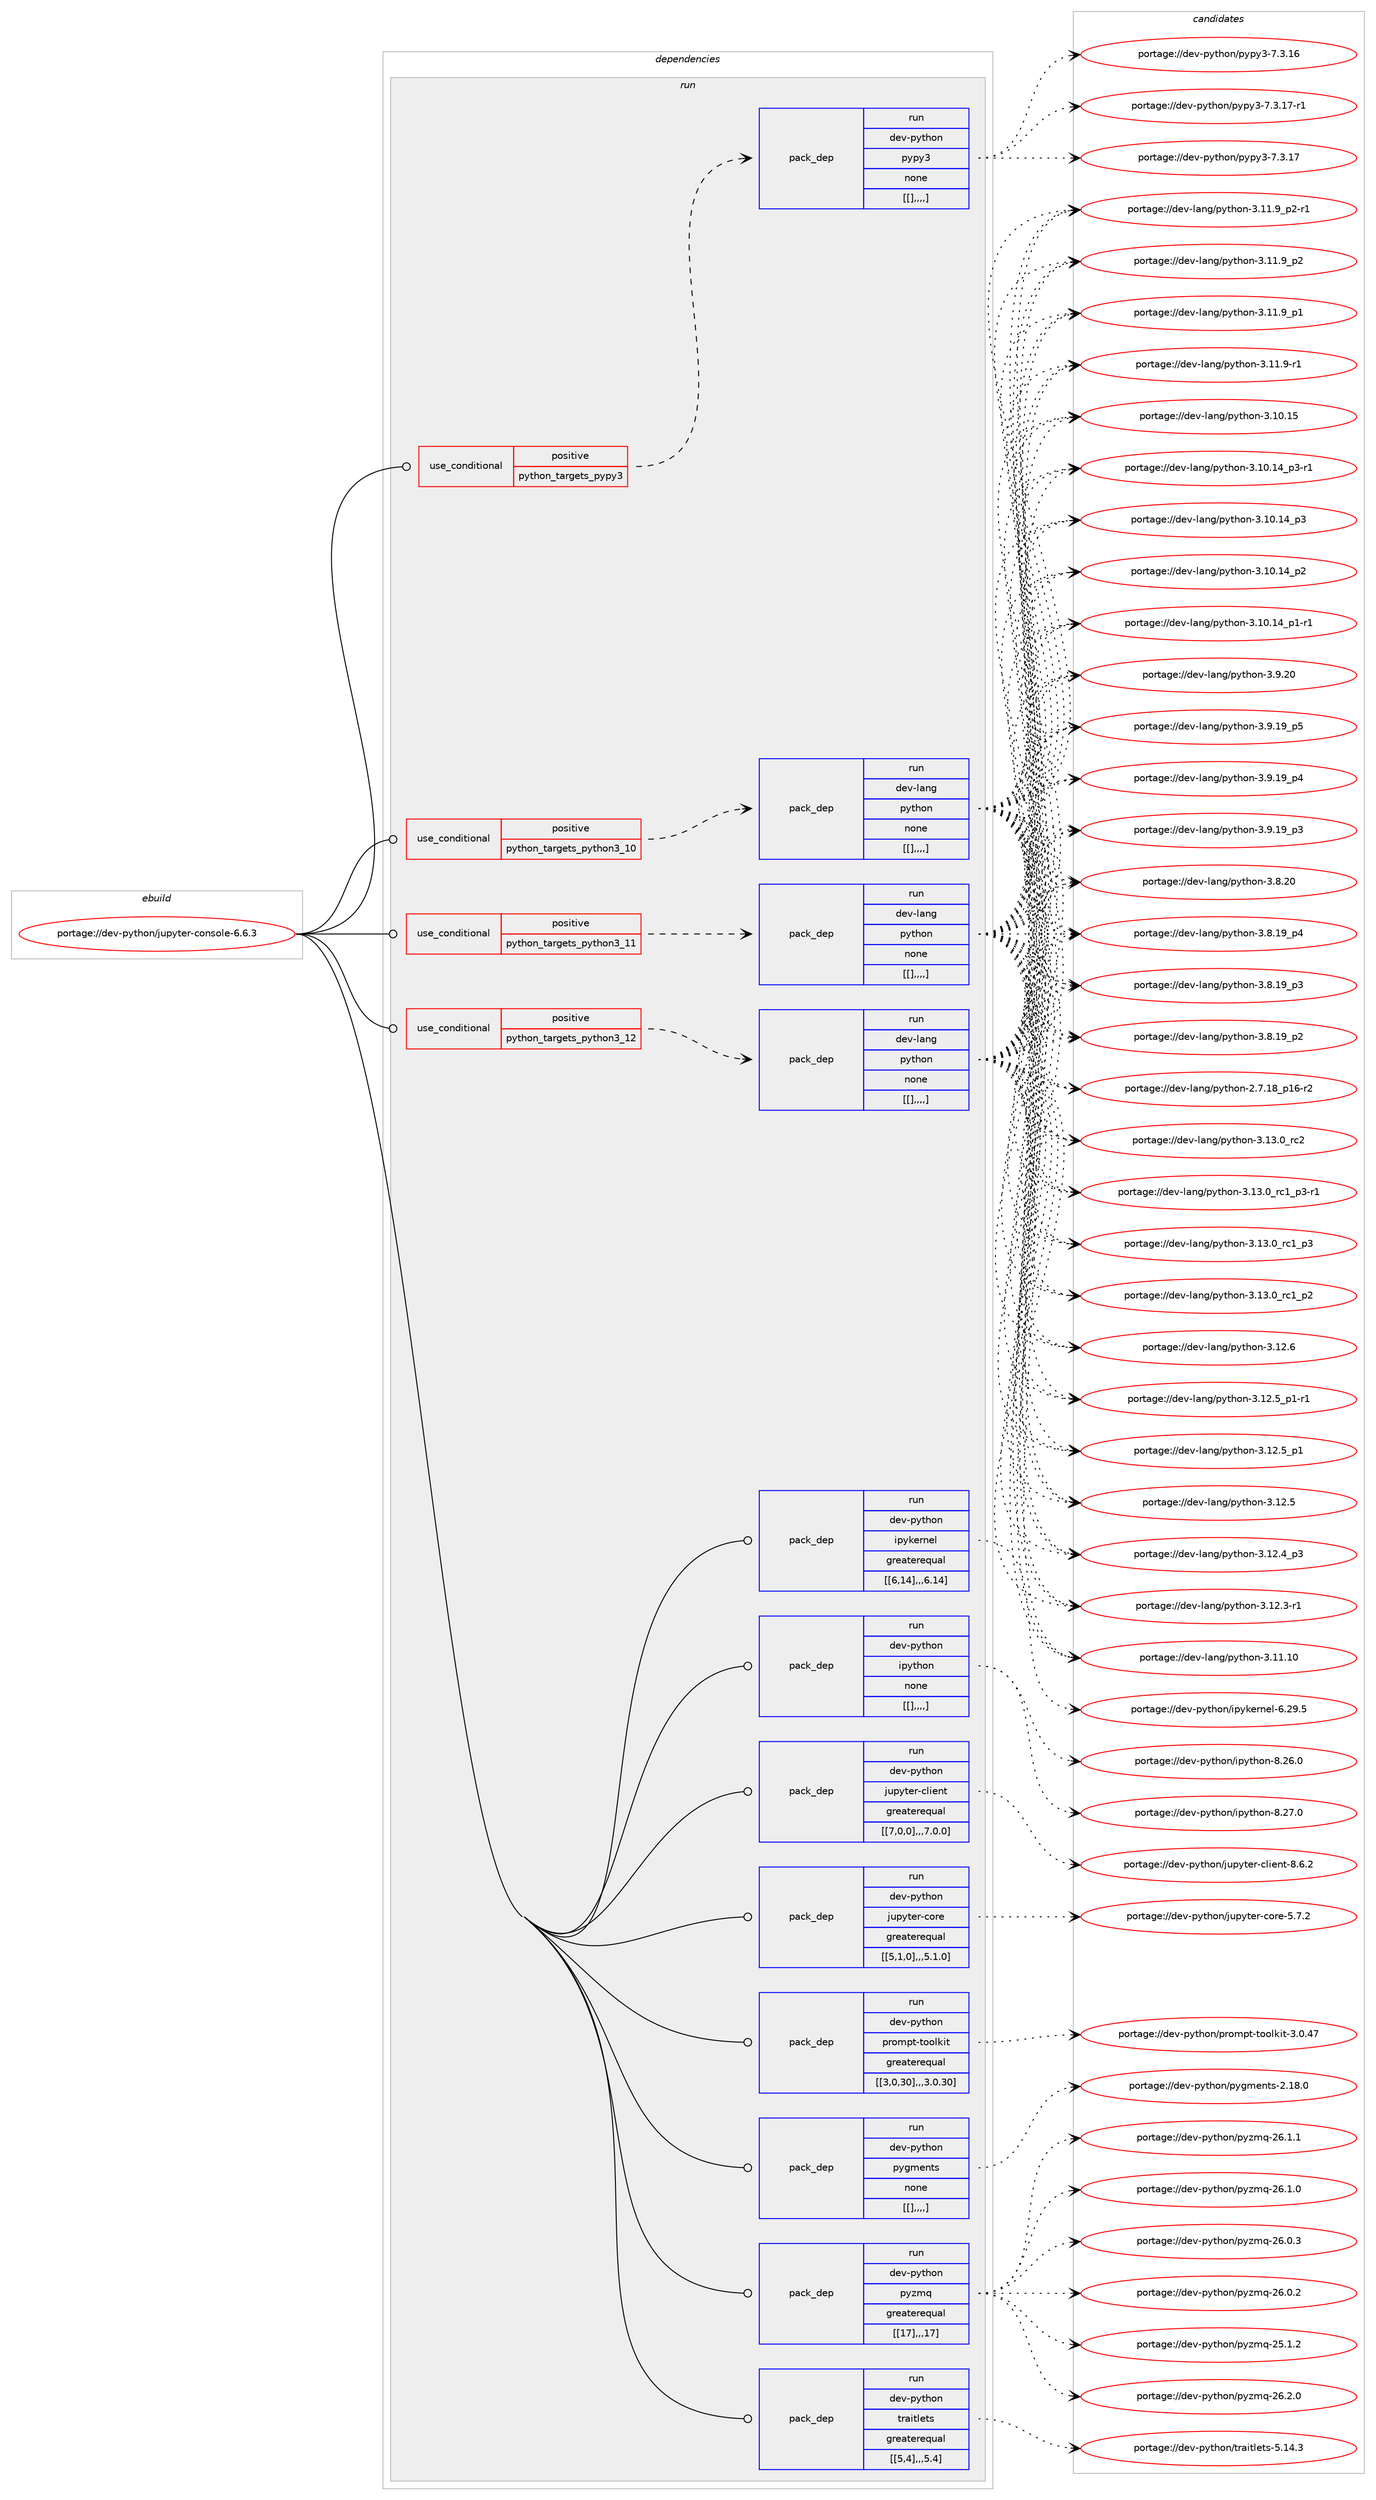 digraph prolog {

# *************
# Graph options
# *************

newrank=true;
concentrate=true;
compound=true;
graph [rankdir=LR,fontname=Helvetica,fontsize=10,ranksep=1.5];#, ranksep=2.5, nodesep=0.2];
edge  [arrowhead=vee];
node  [fontname=Helvetica,fontsize=10];

# **********
# The ebuild
# **********

subgraph cluster_leftcol {
color=gray;
label=<<i>ebuild</i>>;
id [label="portage://dev-python/jupyter-console-6.6.3", color=red, width=4, href="../dev-python/jupyter-console-6.6.3.svg"];
}

# ****************
# The dependencies
# ****************

subgraph cluster_midcol {
color=gray;
label=<<i>dependencies</i>>;
subgraph cluster_compile {
fillcolor="#eeeeee";
style=filled;
label=<<i>compile</i>>;
}
subgraph cluster_compileandrun {
fillcolor="#eeeeee";
style=filled;
label=<<i>compile and run</i>>;
}
subgraph cluster_run {
fillcolor="#eeeeee";
style=filled;
label=<<i>run</i>>;
subgraph cond34593 {
dependency150215 [label=<<TABLE BORDER="0" CELLBORDER="1" CELLSPACING="0" CELLPADDING="4"><TR><TD ROWSPAN="3" CELLPADDING="10">use_conditional</TD></TR><TR><TD>positive</TD></TR><TR><TD>python_targets_pypy3</TD></TR></TABLE>>, shape=none, color=red];
subgraph pack114404 {
dependency150216 [label=<<TABLE BORDER="0" CELLBORDER="1" CELLSPACING="0" CELLPADDING="4" WIDTH="220"><TR><TD ROWSPAN="6" CELLPADDING="30">pack_dep</TD></TR><TR><TD WIDTH="110">run</TD></TR><TR><TD>dev-python</TD></TR><TR><TD>pypy3</TD></TR><TR><TD>none</TD></TR><TR><TD>[[],,,,]</TD></TR></TABLE>>, shape=none, color=blue];
}
dependency150215:e -> dependency150216:w [weight=20,style="dashed",arrowhead="vee"];
}
id:e -> dependency150215:w [weight=20,style="solid",arrowhead="odot"];
subgraph cond34594 {
dependency150217 [label=<<TABLE BORDER="0" CELLBORDER="1" CELLSPACING="0" CELLPADDING="4"><TR><TD ROWSPAN="3" CELLPADDING="10">use_conditional</TD></TR><TR><TD>positive</TD></TR><TR><TD>python_targets_python3_10</TD></TR></TABLE>>, shape=none, color=red];
subgraph pack114405 {
dependency150218 [label=<<TABLE BORDER="0" CELLBORDER="1" CELLSPACING="0" CELLPADDING="4" WIDTH="220"><TR><TD ROWSPAN="6" CELLPADDING="30">pack_dep</TD></TR><TR><TD WIDTH="110">run</TD></TR><TR><TD>dev-lang</TD></TR><TR><TD>python</TD></TR><TR><TD>none</TD></TR><TR><TD>[[],,,,]</TD></TR></TABLE>>, shape=none, color=blue];
}
dependency150217:e -> dependency150218:w [weight=20,style="dashed",arrowhead="vee"];
}
id:e -> dependency150217:w [weight=20,style="solid",arrowhead="odot"];
subgraph cond34595 {
dependency150219 [label=<<TABLE BORDER="0" CELLBORDER="1" CELLSPACING="0" CELLPADDING="4"><TR><TD ROWSPAN="3" CELLPADDING="10">use_conditional</TD></TR><TR><TD>positive</TD></TR><TR><TD>python_targets_python3_11</TD></TR></TABLE>>, shape=none, color=red];
subgraph pack114406 {
dependency150220 [label=<<TABLE BORDER="0" CELLBORDER="1" CELLSPACING="0" CELLPADDING="4" WIDTH="220"><TR><TD ROWSPAN="6" CELLPADDING="30">pack_dep</TD></TR><TR><TD WIDTH="110">run</TD></TR><TR><TD>dev-lang</TD></TR><TR><TD>python</TD></TR><TR><TD>none</TD></TR><TR><TD>[[],,,,]</TD></TR></TABLE>>, shape=none, color=blue];
}
dependency150219:e -> dependency150220:w [weight=20,style="dashed",arrowhead="vee"];
}
id:e -> dependency150219:w [weight=20,style="solid",arrowhead="odot"];
subgraph cond34596 {
dependency150221 [label=<<TABLE BORDER="0" CELLBORDER="1" CELLSPACING="0" CELLPADDING="4"><TR><TD ROWSPAN="3" CELLPADDING="10">use_conditional</TD></TR><TR><TD>positive</TD></TR><TR><TD>python_targets_python3_12</TD></TR></TABLE>>, shape=none, color=red];
subgraph pack114407 {
dependency150222 [label=<<TABLE BORDER="0" CELLBORDER="1" CELLSPACING="0" CELLPADDING="4" WIDTH="220"><TR><TD ROWSPAN="6" CELLPADDING="30">pack_dep</TD></TR><TR><TD WIDTH="110">run</TD></TR><TR><TD>dev-lang</TD></TR><TR><TD>python</TD></TR><TR><TD>none</TD></TR><TR><TD>[[],,,,]</TD></TR></TABLE>>, shape=none, color=blue];
}
dependency150221:e -> dependency150222:w [weight=20,style="dashed",arrowhead="vee"];
}
id:e -> dependency150221:w [weight=20,style="solid",arrowhead="odot"];
subgraph pack114408 {
dependency150223 [label=<<TABLE BORDER="0" CELLBORDER="1" CELLSPACING="0" CELLPADDING="4" WIDTH="220"><TR><TD ROWSPAN="6" CELLPADDING="30">pack_dep</TD></TR><TR><TD WIDTH="110">run</TD></TR><TR><TD>dev-python</TD></TR><TR><TD>ipykernel</TD></TR><TR><TD>greaterequal</TD></TR><TR><TD>[[6,14],,,6.14]</TD></TR></TABLE>>, shape=none, color=blue];
}
id:e -> dependency150223:w [weight=20,style="solid",arrowhead="odot"];
subgraph pack114409 {
dependency150224 [label=<<TABLE BORDER="0" CELLBORDER="1" CELLSPACING="0" CELLPADDING="4" WIDTH="220"><TR><TD ROWSPAN="6" CELLPADDING="30">pack_dep</TD></TR><TR><TD WIDTH="110">run</TD></TR><TR><TD>dev-python</TD></TR><TR><TD>ipython</TD></TR><TR><TD>none</TD></TR><TR><TD>[[],,,,]</TD></TR></TABLE>>, shape=none, color=blue];
}
id:e -> dependency150224:w [weight=20,style="solid",arrowhead="odot"];
subgraph pack114410 {
dependency150225 [label=<<TABLE BORDER="0" CELLBORDER="1" CELLSPACING="0" CELLPADDING="4" WIDTH="220"><TR><TD ROWSPAN="6" CELLPADDING="30">pack_dep</TD></TR><TR><TD WIDTH="110">run</TD></TR><TR><TD>dev-python</TD></TR><TR><TD>jupyter-client</TD></TR><TR><TD>greaterequal</TD></TR><TR><TD>[[7,0,0],,,7.0.0]</TD></TR></TABLE>>, shape=none, color=blue];
}
id:e -> dependency150225:w [weight=20,style="solid",arrowhead="odot"];
subgraph pack114411 {
dependency150226 [label=<<TABLE BORDER="0" CELLBORDER="1" CELLSPACING="0" CELLPADDING="4" WIDTH="220"><TR><TD ROWSPAN="6" CELLPADDING="30">pack_dep</TD></TR><TR><TD WIDTH="110">run</TD></TR><TR><TD>dev-python</TD></TR><TR><TD>jupyter-core</TD></TR><TR><TD>greaterequal</TD></TR><TR><TD>[[5,1,0],,,5.1.0]</TD></TR></TABLE>>, shape=none, color=blue];
}
id:e -> dependency150226:w [weight=20,style="solid",arrowhead="odot"];
subgraph pack114412 {
dependency150227 [label=<<TABLE BORDER="0" CELLBORDER="1" CELLSPACING="0" CELLPADDING="4" WIDTH="220"><TR><TD ROWSPAN="6" CELLPADDING="30">pack_dep</TD></TR><TR><TD WIDTH="110">run</TD></TR><TR><TD>dev-python</TD></TR><TR><TD>prompt-toolkit</TD></TR><TR><TD>greaterequal</TD></TR><TR><TD>[[3,0,30],,,3.0.30]</TD></TR></TABLE>>, shape=none, color=blue];
}
id:e -> dependency150227:w [weight=20,style="solid",arrowhead="odot"];
subgraph pack114413 {
dependency150228 [label=<<TABLE BORDER="0" CELLBORDER="1" CELLSPACING="0" CELLPADDING="4" WIDTH="220"><TR><TD ROWSPAN="6" CELLPADDING="30">pack_dep</TD></TR><TR><TD WIDTH="110">run</TD></TR><TR><TD>dev-python</TD></TR><TR><TD>pygments</TD></TR><TR><TD>none</TD></TR><TR><TD>[[],,,,]</TD></TR></TABLE>>, shape=none, color=blue];
}
id:e -> dependency150228:w [weight=20,style="solid",arrowhead="odot"];
subgraph pack114414 {
dependency150229 [label=<<TABLE BORDER="0" CELLBORDER="1" CELLSPACING="0" CELLPADDING="4" WIDTH="220"><TR><TD ROWSPAN="6" CELLPADDING="30">pack_dep</TD></TR><TR><TD WIDTH="110">run</TD></TR><TR><TD>dev-python</TD></TR><TR><TD>pyzmq</TD></TR><TR><TD>greaterequal</TD></TR><TR><TD>[[17],,,17]</TD></TR></TABLE>>, shape=none, color=blue];
}
id:e -> dependency150229:w [weight=20,style="solid",arrowhead="odot"];
subgraph pack114415 {
dependency150230 [label=<<TABLE BORDER="0" CELLBORDER="1" CELLSPACING="0" CELLPADDING="4" WIDTH="220"><TR><TD ROWSPAN="6" CELLPADDING="30">pack_dep</TD></TR><TR><TD WIDTH="110">run</TD></TR><TR><TD>dev-python</TD></TR><TR><TD>traitlets</TD></TR><TR><TD>greaterequal</TD></TR><TR><TD>[[5,4],,,5.4]</TD></TR></TABLE>>, shape=none, color=blue];
}
id:e -> dependency150230:w [weight=20,style="solid",arrowhead="odot"];
}
}

# **************
# The candidates
# **************

subgraph cluster_choices {
rank=same;
color=gray;
label=<<i>candidates</i>>;

subgraph choice114404 {
color=black;
nodesep=1;
choice100101118451121211161041111104711212111212151455546514649554511449 [label="portage://dev-python/pypy3-7.3.17-r1", color=red, width=4,href="../dev-python/pypy3-7.3.17-r1.svg"];
choice10010111845112121116104111110471121211121215145554651464955 [label="portage://dev-python/pypy3-7.3.17", color=red, width=4,href="../dev-python/pypy3-7.3.17.svg"];
choice10010111845112121116104111110471121211121215145554651464954 [label="portage://dev-python/pypy3-7.3.16", color=red, width=4,href="../dev-python/pypy3-7.3.16.svg"];
dependency150216:e -> choice100101118451121211161041111104711212111212151455546514649554511449:w [style=dotted,weight="100"];
dependency150216:e -> choice10010111845112121116104111110471121211121215145554651464955:w [style=dotted,weight="100"];
dependency150216:e -> choice10010111845112121116104111110471121211121215145554651464954:w [style=dotted,weight="100"];
}
subgraph choice114405 {
color=black;
nodesep=1;
choice10010111845108971101034711212111610411111045514649514648951149950 [label="portage://dev-lang/python-3.13.0_rc2", color=red, width=4,href="../dev-lang/python-3.13.0_rc2.svg"];
choice1001011184510897110103471121211161041111104551464951464895114994995112514511449 [label="portage://dev-lang/python-3.13.0_rc1_p3-r1", color=red, width=4,href="../dev-lang/python-3.13.0_rc1_p3-r1.svg"];
choice100101118451089711010347112121116104111110455146495146489511499499511251 [label="portage://dev-lang/python-3.13.0_rc1_p3", color=red, width=4,href="../dev-lang/python-3.13.0_rc1_p3.svg"];
choice100101118451089711010347112121116104111110455146495146489511499499511250 [label="portage://dev-lang/python-3.13.0_rc1_p2", color=red, width=4,href="../dev-lang/python-3.13.0_rc1_p2.svg"];
choice10010111845108971101034711212111610411111045514649504654 [label="portage://dev-lang/python-3.12.6", color=red, width=4,href="../dev-lang/python-3.12.6.svg"];
choice1001011184510897110103471121211161041111104551464950465395112494511449 [label="portage://dev-lang/python-3.12.5_p1-r1", color=red, width=4,href="../dev-lang/python-3.12.5_p1-r1.svg"];
choice100101118451089711010347112121116104111110455146495046539511249 [label="portage://dev-lang/python-3.12.5_p1", color=red, width=4,href="../dev-lang/python-3.12.5_p1.svg"];
choice10010111845108971101034711212111610411111045514649504653 [label="portage://dev-lang/python-3.12.5", color=red, width=4,href="../dev-lang/python-3.12.5.svg"];
choice100101118451089711010347112121116104111110455146495046529511251 [label="portage://dev-lang/python-3.12.4_p3", color=red, width=4,href="../dev-lang/python-3.12.4_p3.svg"];
choice100101118451089711010347112121116104111110455146495046514511449 [label="portage://dev-lang/python-3.12.3-r1", color=red, width=4,href="../dev-lang/python-3.12.3-r1.svg"];
choice1001011184510897110103471121211161041111104551464949464948 [label="portage://dev-lang/python-3.11.10", color=red, width=4,href="../dev-lang/python-3.11.10.svg"];
choice1001011184510897110103471121211161041111104551464949465795112504511449 [label="portage://dev-lang/python-3.11.9_p2-r1", color=red, width=4,href="../dev-lang/python-3.11.9_p2-r1.svg"];
choice100101118451089711010347112121116104111110455146494946579511250 [label="portage://dev-lang/python-3.11.9_p2", color=red, width=4,href="../dev-lang/python-3.11.9_p2.svg"];
choice100101118451089711010347112121116104111110455146494946579511249 [label="portage://dev-lang/python-3.11.9_p1", color=red, width=4,href="../dev-lang/python-3.11.9_p1.svg"];
choice100101118451089711010347112121116104111110455146494946574511449 [label="portage://dev-lang/python-3.11.9-r1", color=red, width=4,href="../dev-lang/python-3.11.9-r1.svg"];
choice1001011184510897110103471121211161041111104551464948464953 [label="portage://dev-lang/python-3.10.15", color=red, width=4,href="../dev-lang/python-3.10.15.svg"];
choice100101118451089711010347112121116104111110455146494846495295112514511449 [label="portage://dev-lang/python-3.10.14_p3-r1", color=red, width=4,href="../dev-lang/python-3.10.14_p3-r1.svg"];
choice10010111845108971101034711212111610411111045514649484649529511251 [label="portage://dev-lang/python-3.10.14_p3", color=red, width=4,href="../dev-lang/python-3.10.14_p3.svg"];
choice10010111845108971101034711212111610411111045514649484649529511250 [label="portage://dev-lang/python-3.10.14_p2", color=red, width=4,href="../dev-lang/python-3.10.14_p2.svg"];
choice100101118451089711010347112121116104111110455146494846495295112494511449 [label="portage://dev-lang/python-3.10.14_p1-r1", color=red, width=4,href="../dev-lang/python-3.10.14_p1-r1.svg"];
choice10010111845108971101034711212111610411111045514657465048 [label="portage://dev-lang/python-3.9.20", color=red, width=4,href="../dev-lang/python-3.9.20.svg"];
choice100101118451089711010347112121116104111110455146574649579511253 [label="portage://dev-lang/python-3.9.19_p5", color=red, width=4,href="../dev-lang/python-3.9.19_p5.svg"];
choice100101118451089711010347112121116104111110455146574649579511252 [label="portage://dev-lang/python-3.9.19_p4", color=red, width=4,href="../dev-lang/python-3.9.19_p4.svg"];
choice100101118451089711010347112121116104111110455146574649579511251 [label="portage://dev-lang/python-3.9.19_p3", color=red, width=4,href="../dev-lang/python-3.9.19_p3.svg"];
choice10010111845108971101034711212111610411111045514656465048 [label="portage://dev-lang/python-3.8.20", color=red, width=4,href="../dev-lang/python-3.8.20.svg"];
choice100101118451089711010347112121116104111110455146564649579511252 [label="portage://dev-lang/python-3.8.19_p4", color=red, width=4,href="../dev-lang/python-3.8.19_p4.svg"];
choice100101118451089711010347112121116104111110455146564649579511251 [label="portage://dev-lang/python-3.8.19_p3", color=red, width=4,href="../dev-lang/python-3.8.19_p3.svg"];
choice100101118451089711010347112121116104111110455146564649579511250 [label="portage://dev-lang/python-3.8.19_p2", color=red, width=4,href="../dev-lang/python-3.8.19_p2.svg"];
choice100101118451089711010347112121116104111110455046554649569511249544511450 [label="portage://dev-lang/python-2.7.18_p16-r2", color=red, width=4,href="../dev-lang/python-2.7.18_p16-r2.svg"];
dependency150218:e -> choice10010111845108971101034711212111610411111045514649514648951149950:w [style=dotted,weight="100"];
dependency150218:e -> choice1001011184510897110103471121211161041111104551464951464895114994995112514511449:w [style=dotted,weight="100"];
dependency150218:e -> choice100101118451089711010347112121116104111110455146495146489511499499511251:w [style=dotted,weight="100"];
dependency150218:e -> choice100101118451089711010347112121116104111110455146495146489511499499511250:w [style=dotted,weight="100"];
dependency150218:e -> choice10010111845108971101034711212111610411111045514649504654:w [style=dotted,weight="100"];
dependency150218:e -> choice1001011184510897110103471121211161041111104551464950465395112494511449:w [style=dotted,weight="100"];
dependency150218:e -> choice100101118451089711010347112121116104111110455146495046539511249:w [style=dotted,weight="100"];
dependency150218:e -> choice10010111845108971101034711212111610411111045514649504653:w [style=dotted,weight="100"];
dependency150218:e -> choice100101118451089711010347112121116104111110455146495046529511251:w [style=dotted,weight="100"];
dependency150218:e -> choice100101118451089711010347112121116104111110455146495046514511449:w [style=dotted,weight="100"];
dependency150218:e -> choice1001011184510897110103471121211161041111104551464949464948:w [style=dotted,weight="100"];
dependency150218:e -> choice1001011184510897110103471121211161041111104551464949465795112504511449:w [style=dotted,weight="100"];
dependency150218:e -> choice100101118451089711010347112121116104111110455146494946579511250:w [style=dotted,weight="100"];
dependency150218:e -> choice100101118451089711010347112121116104111110455146494946579511249:w [style=dotted,weight="100"];
dependency150218:e -> choice100101118451089711010347112121116104111110455146494946574511449:w [style=dotted,weight="100"];
dependency150218:e -> choice1001011184510897110103471121211161041111104551464948464953:w [style=dotted,weight="100"];
dependency150218:e -> choice100101118451089711010347112121116104111110455146494846495295112514511449:w [style=dotted,weight="100"];
dependency150218:e -> choice10010111845108971101034711212111610411111045514649484649529511251:w [style=dotted,weight="100"];
dependency150218:e -> choice10010111845108971101034711212111610411111045514649484649529511250:w [style=dotted,weight="100"];
dependency150218:e -> choice100101118451089711010347112121116104111110455146494846495295112494511449:w [style=dotted,weight="100"];
dependency150218:e -> choice10010111845108971101034711212111610411111045514657465048:w [style=dotted,weight="100"];
dependency150218:e -> choice100101118451089711010347112121116104111110455146574649579511253:w [style=dotted,weight="100"];
dependency150218:e -> choice100101118451089711010347112121116104111110455146574649579511252:w [style=dotted,weight="100"];
dependency150218:e -> choice100101118451089711010347112121116104111110455146574649579511251:w [style=dotted,weight="100"];
dependency150218:e -> choice10010111845108971101034711212111610411111045514656465048:w [style=dotted,weight="100"];
dependency150218:e -> choice100101118451089711010347112121116104111110455146564649579511252:w [style=dotted,weight="100"];
dependency150218:e -> choice100101118451089711010347112121116104111110455146564649579511251:w [style=dotted,weight="100"];
dependency150218:e -> choice100101118451089711010347112121116104111110455146564649579511250:w [style=dotted,weight="100"];
dependency150218:e -> choice100101118451089711010347112121116104111110455046554649569511249544511450:w [style=dotted,weight="100"];
}
subgraph choice114406 {
color=black;
nodesep=1;
choice10010111845108971101034711212111610411111045514649514648951149950 [label="portage://dev-lang/python-3.13.0_rc2", color=red, width=4,href="../dev-lang/python-3.13.0_rc2.svg"];
choice1001011184510897110103471121211161041111104551464951464895114994995112514511449 [label="portage://dev-lang/python-3.13.0_rc1_p3-r1", color=red, width=4,href="../dev-lang/python-3.13.0_rc1_p3-r1.svg"];
choice100101118451089711010347112121116104111110455146495146489511499499511251 [label="portage://dev-lang/python-3.13.0_rc1_p3", color=red, width=4,href="../dev-lang/python-3.13.0_rc1_p3.svg"];
choice100101118451089711010347112121116104111110455146495146489511499499511250 [label="portage://dev-lang/python-3.13.0_rc1_p2", color=red, width=4,href="../dev-lang/python-3.13.0_rc1_p2.svg"];
choice10010111845108971101034711212111610411111045514649504654 [label="portage://dev-lang/python-3.12.6", color=red, width=4,href="../dev-lang/python-3.12.6.svg"];
choice1001011184510897110103471121211161041111104551464950465395112494511449 [label="portage://dev-lang/python-3.12.5_p1-r1", color=red, width=4,href="../dev-lang/python-3.12.5_p1-r1.svg"];
choice100101118451089711010347112121116104111110455146495046539511249 [label="portage://dev-lang/python-3.12.5_p1", color=red, width=4,href="../dev-lang/python-3.12.5_p1.svg"];
choice10010111845108971101034711212111610411111045514649504653 [label="portage://dev-lang/python-3.12.5", color=red, width=4,href="../dev-lang/python-3.12.5.svg"];
choice100101118451089711010347112121116104111110455146495046529511251 [label="portage://dev-lang/python-3.12.4_p3", color=red, width=4,href="../dev-lang/python-3.12.4_p3.svg"];
choice100101118451089711010347112121116104111110455146495046514511449 [label="portage://dev-lang/python-3.12.3-r1", color=red, width=4,href="../dev-lang/python-3.12.3-r1.svg"];
choice1001011184510897110103471121211161041111104551464949464948 [label="portage://dev-lang/python-3.11.10", color=red, width=4,href="../dev-lang/python-3.11.10.svg"];
choice1001011184510897110103471121211161041111104551464949465795112504511449 [label="portage://dev-lang/python-3.11.9_p2-r1", color=red, width=4,href="../dev-lang/python-3.11.9_p2-r1.svg"];
choice100101118451089711010347112121116104111110455146494946579511250 [label="portage://dev-lang/python-3.11.9_p2", color=red, width=4,href="../dev-lang/python-3.11.9_p2.svg"];
choice100101118451089711010347112121116104111110455146494946579511249 [label="portage://dev-lang/python-3.11.9_p1", color=red, width=4,href="../dev-lang/python-3.11.9_p1.svg"];
choice100101118451089711010347112121116104111110455146494946574511449 [label="portage://dev-lang/python-3.11.9-r1", color=red, width=4,href="../dev-lang/python-3.11.9-r1.svg"];
choice1001011184510897110103471121211161041111104551464948464953 [label="portage://dev-lang/python-3.10.15", color=red, width=4,href="../dev-lang/python-3.10.15.svg"];
choice100101118451089711010347112121116104111110455146494846495295112514511449 [label="portage://dev-lang/python-3.10.14_p3-r1", color=red, width=4,href="../dev-lang/python-3.10.14_p3-r1.svg"];
choice10010111845108971101034711212111610411111045514649484649529511251 [label="portage://dev-lang/python-3.10.14_p3", color=red, width=4,href="../dev-lang/python-3.10.14_p3.svg"];
choice10010111845108971101034711212111610411111045514649484649529511250 [label="portage://dev-lang/python-3.10.14_p2", color=red, width=4,href="../dev-lang/python-3.10.14_p2.svg"];
choice100101118451089711010347112121116104111110455146494846495295112494511449 [label="portage://dev-lang/python-3.10.14_p1-r1", color=red, width=4,href="../dev-lang/python-3.10.14_p1-r1.svg"];
choice10010111845108971101034711212111610411111045514657465048 [label="portage://dev-lang/python-3.9.20", color=red, width=4,href="../dev-lang/python-3.9.20.svg"];
choice100101118451089711010347112121116104111110455146574649579511253 [label="portage://dev-lang/python-3.9.19_p5", color=red, width=4,href="../dev-lang/python-3.9.19_p5.svg"];
choice100101118451089711010347112121116104111110455146574649579511252 [label="portage://dev-lang/python-3.9.19_p4", color=red, width=4,href="../dev-lang/python-3.9.19_p4.svg"];
choice100101118451089711010347112121116104111110455146574649579511251 [label="portage://dev-lang/python-3.9.19_p3", color=red, width=4,href="../dev-lang/python-3.9.19_p3.svg"];
choice10010111845108971101034711212111610411111045514656465048 [label="portage://dev-lang/python-3.8.20", color=red, width=4,href="../dev-lang/python-3.8.20.svg"];
choice100101118451089711010347112121116104111110455146564649579511252 [label="portage://dev-lang/python-3.8.19_p4", color=red, width=4,href="../dev-lang/python-3.8.19_p4.svg"];
choice100101118451089711010347112121116104111110455146564649579511251 [label="portage://dev-lang/python-3.8.19_p3", color=red, width=4,href="../dev-lang/python-3.8.19_p3.svg"];
choice100101118451089711010347112121116104111110455146564649579511250 [label="portage://dev-lang/python-3.8.19_p2", color=red, width=4,href="../dev-lang/python-3.8.19_p2.svg"];
choice100101118451089711010347112121116104111110455046554649569511249544511450 [label="portage://dev-lang/python-2.7.18_p16-r2", color=red, width=4,href="../dev-lang/python-2.7.18_p16-r2.svg"];
dependency150220:e -> choice10010111845108971101034711212111610411111045514649514648951149950:w [style=dotted,weight="100"];
dependency150220:e -> choice1001011184510897110103471121211161041111104551464951464895114994995112514511449:w [style=dotted,weight="100"];
dependency150220:e -> choice100101118451089711010347112121116104111110455146495146489511499499511251:w [style=dotted,weight="100"];
dependency150220:e -> choice100101118451089711010347112121116104111110455146495146489511499499511250:w [style=dotted,weight="100"];
dependency150220:e -> choice10010111845108971101034711212111610411111045514649504654:w [style=dotted,weight="100"];
dependency150220:e -> choice1001011184510897110103471121211161041111104551464950465395112494511449:w [style=dotted,weight="100"];
dependency150220:e -> choice100101118451089711010347112121116104111110455146495046539511249:w [style=dotted,weight="100"];
dependency150220:e -> choice10010111845108971101034711212111610411111045514649504653:w [style=dotted,weight="100"];
dependency150220:e -> choice100101118451089711010347112121116104111110455146495046529511251:w [style=dotted,weight="100"];
dependency150220:e -> choice100101118451089711010347112121116104111110455146495046514511449:w [style=dotted,weight="100"];
dependency150220:e -> choice1001011184510897110103471121211161041111104551464949464948:w [style=dotted,weight="100"];
dependency150220:e -> choice1001011184510897110103471121211161041111104551464949465795112504511449:w [style=dotted,weight="100"];
dependency150220:e -> choice100101118451089711010347112121116104111110455146494946579511250:w [style=dotted,weight="100"];
dependency150220:e -> choice100101118451089711010347112121116104111110455146494946579511249:w [style=dotted,weight="100"];
dependency150220:e -> choice100101118451089711010347112121116104111110455146494946574511449:w [style=dotted,weight="100"];
dependency150220:e -> choice1001011184510897110103471121211161041111104551464948464953:w [style=dotted,weight="100"];
dependency150220:e -> choice100101118451089711010347112121116104111110455146494846495295112514511449:w [style=dotted,weight="100"];
dependency150220:e -> choice10010111845108971101034711212111610411111045514649484649529511251:w [style=dotted,weight="100"];
dependency150220:e -> choice10010111845108971101034711212111610411111045514649484649529511250:w [style=dotted,weight="100"];
dependency150220:e -> choice100101118451089711010347112121116104111110455146494846495295112494511449:w [style=dotted,weight="100"];
dependency150220:e -> choice10010111845108971101034711212111610411111045514657465048:w [style=dotted,weight="100"];
dependency150220:e -> choice100101118451089711010347112121116104111110455146574649579511253:w [style=dotted,weight="100"];
dependency150220:e -> choice100101118451089711010347112121116104111110455146574649579511252:w [style=dotted,weight="100"];
dependency150220:e -> choice100101118451089711010347112121116104111110455146574649579511251:w [style=dotted,weight="100"];
dependency150220:e -> choice10010111845108971101034711212111610411111045514656465048:w [style=dotted,weight="100"];
dependency150220:e -> choice100101118451089711010347112121116104111110455146564649579511252:w [style=dotted,weight="100"];
dependency150220:e -> choice100101118451089711010347112121116104111110455146564649579511251:w [style=dotted,weight="100"];
dependency150220:e -> choice100101118451089711010347112121116104111110455146564649579511250:w [style=dotted,weight="100"];
dependency150220:e -> choice100101118451089711010347112121116104111110455046554649569511249544511450:w [style=dotted,weight="100"];
}
subgraph choice114407 {
color=black;
nodesep=1;
choice10010111845108971101034711212111610411111045514649514648951149950 [label="portage://dev-lang/python-3.13.0_rc2", color=red, width=4,href="../dev-lang/python-3.13.0_rc2.svg"];
choice1001011184510897110103471121211161041111104551464951464895114994995112514511449 [label="portage://dev-lang/python-3.13.0_rc1_p3-r1", color=red, width=4,href="../dev-lang/python-3.13.0_rc1_p3-r1.svg"];
choice100101118451089711010347112121116104111110455146495146489511499499511251 [label="portage://dev-lang/python-3.13.0_rc1_p3", color=red, width=4,href="../dev-lang/python-3.13.0_rc1_p3.svg"];
choice100101118451089711010347112121116104111110455146495146489511499499511250 [label="portage://dev-lang/python-3.13.0_rc1_p2", color=red, width=4,href="../dev-lang/python-3.13.0_rc1_p2.svg"];
choice10010111845108971101034711212111610411111045514649504654 [label="portage://dev-lang/python-3.12.6", color=red, width=4,href="../dev-lang/python-3.12.6.svg"];
choice1001011184510897110103471121211161041111104551464950465395112494511449 [label="portage://dev-lang/python-3.12.5_p1-r1", color=red, width=4,href="../dev-lang/python-3.12.5_p1-r1.svg"];
choice100101118451089711010347112121116104111110455146495046539511249 [label="portage://dev-lang/python-3.12.5_p1", color=red, width=4,href="../dev-lang/python-3.12.5_p1.svg"];
choice10010111845108971101034711212111610411111045514649504653 [label="portage://dev-lang/python-3.12.5", color=red, width=4,href="../dev-lang/python-3.12.5.svg"];
choice100101118451089711010347112121116104111110455146495046529511251 [label="portage://dev-lang/python-3.12.4_p3", color=red, width=4,href="../dev-lang/python-3.12.4_p3.svg"];
choice100101118451089711010347112121116104111110455146495046514511449 [label="portage://dev-lang/python-3.12.3-r1", color=red, width=4,href="../dev-lang/python-3.12.3-r1.svg"];
choice1001011184510897110103471121211161041111104551464949464948 [label="portage://dev-lang/python-3.11.10", color=red, width=4,href="../dev-lang/python-3.11.10.svg"];
choice1001011184510897110103471121211161041111104551464949465795112504511449 [label="portage://dev-lang/python-3.11.9_p2-r1", color=red, width=4,href="../dev-lang/python-3.11.9_p2-r1.svg"];
choice100101118451089711010347112121116104111110455146494946579511250 [label="portage://dev-lang/python-3.11.9_p2", color=red, width=4,href="../dev-lang/python-3.11.9_p2.svg"];
choice100101118451089711010347112121116104111110455146494946579511249 [label="portage://dev-lang/python-3.11.9_p1", color=red, width=4,href="../dev-lang/python-3.11.9_p1.svg"];
choice100101118451089711010347112121116104111110455146494946574511449 [label="portage://dev-lang/python-3.11.9-r1", color=red, width=4,href="../dev-lang/python-3.11.9-r1.svg"];
choice1001011184510897110103471121211161041111104551464948464953 [label="portage://dev-lang/python-3.10.15", color=red, width=4,href="../dev-lang/python-3.10.15.svg"];
choice100101118451089711010347112121116104111110455146494846495295112514511449 [label="portage://dev-lang/python-3.10.14_p3-r1", color=red, width=4,href="../dev-lang/python-3.10.14_p3-r1.svg"];
choice10010111845108971101034711212111610411111045514649484649529511251 [label="portage://dev-lang/python-3.10.14_p3", color=red, width=4,href="../dev-lang/python-3.10.14_p3.svg"];
choice10010111845108971101034711212111610411111045514649484649529511250 [label="portage://dev-lang/python-3.10.14_p2", color=red, width=4,href="../dev-lang/python-3.10.14_p2.svg"];
choice100101118451089711010347112121116104111110455146494846495295112494511449 [label="portage://dev-lang/python-3.10.14_p1-r1", color=red, width=4,href="../dev-lang/python-3.10.14_p1-r1.svg"];
choice10010111845108971101034711212111610411111045514657465048 [label="portage://dev-lang/python-3.9.20", color=red, width=4,href="../dev-lang/python-3.9.20.svg"];
choice100101118451089711010347112121116104111110455146574649579511253 [label="portage://dev-lang/python-3.9.19_p5", color=red, width=4,href="../dev-lang/python-3.9.19_p5.svg"];
choice100101118451089711010347112121116104111110455146574649579511252 [label="portage://dev-lang/python-3.9.19_p4", color=red, width=4,href="../dev-lang/python-3.9.19_p4.svg"];
choice100101118451089711010347112121116104111110455146574649579511251 [label="portage://dev-lang/python-3.9.19_p3", color=red, width=4,href="../dev-lang/python-3.9.19_p3.svg"];
choice10010111845108971101034711212111610411111045514656465048 [label="portage://dev-lang/python-3.8.20", color=red, width=4,href="../dev-lang/python-3.8.20.svg"];
choice100101118451089711010347112121116104111110455146564649579511252 [label="portage://dev-lang/python-3.8.19_p4", color=red, width=4,href="../dev-lang/python-3.8.19_p4.svg"];
choice100101118451089711010347112121116104111110455146564649579511251 [label="portage://dev-lang/python-3.8.19_p3", color=red, width=4,href="../dev-lang/python-3.8.19_p3.svg"];
choice100101118451089711010347112121116104111110455146564649579511250 [label="portage://dev-lang/python-3.8.19_p2", color=red, width=4,href="../dev-lang/python-3.8.19_p2.svg"];
choice100101118451089711010347112121116104111110455046554649569511249544511450 [label="portage://dev-lang/python-2.7.18_p16-r2", color=red, width=4,href="../dev-lang/python-2.7.18_p16-r2.svg"];
dependency150222:e -> choice10010111845108971101034711212111610411111045514649514648951149950:w [style=dotted,weight="100"];
dependency150222:e -> choice1001011184510897110103471121211161041111104551464951464895114994995112514511449:w [style=dotted,weight="100"];
dependency150222:e -> choice100101118451089711010347112121116104111110455146495146489511499499511251:w [style=dotted,weight="100"];
dependency150222:e -> choice100101118451089711010347112121116104111110455146495146489511499499511250:w [style=dotted,weight="100"];
dependency150222:e -> choice10010111845108971101034711212111610411111045514649504654:w [style=dotted,weight="100"];
dependency150222:e -> choice1001011184510897110103471121211161041111104551464950465395112494511449:w [style=dotted,weight="100"];
dependency150222:e -> choice100101118451089711010347112121116104111110455146495046539511249:w [style=dotted,weight="100"];
dependency150222:e -> choice10010111845108971101034711212111610411111045514649504653:w [style=dotted,weight="100"];
dependency150222:e -> choice100101118451089711010347112121116104111110455146495046529511251:w [style=dotted,weight="100"];
dependency150222:e -> choice100101118451089711010347112121116104111110455146495046514511449:w [style=dotted,weight="100"];
dependency150222:e -> choice1001011184510897110103471121211161041111104551464949464948:w [style=dotted,weight="100"];
dependency150222:e -> choice1001011184510897110103471121211161041111104551464949465795112504511449:w [style=dotted,weight="100"];
dependency150222:e -> choice100101118451089711010347112121116104111110455146494946579511250:w [style=dotted,weight="100"];
dependency150222:e -> choice100101118451089711010347112121116104111110455146494946579511249:w [style=dotted,weight="100"];
dependency150222:e -> choice100101118451089711010347112121116104111110455146494946574511449:w [style=dotted,weight="100"];
dependency150222:e -> choice1001011184510897110103471121211161041111104551464948464953:w [style=dotted,weight="100"];
dependency150222:e -> choice100101118451089711010347112121116104111110455146494846495295112514511449:w [style=dotted,weight="100"];
dependency150222:e -> choice10010111845108971101034711212111610411111045514649484649529511251:w [style=dotted,weight="100"];
dependency150222:e -> choice10010111845108971101034711212111610411111045514649484649529511250:w [style=dotted,weight="100"];
dependency150222:e -> choice100101118451089711010347112121116104111110455146494846495295112494511449:w [style=dotted,weight="100"];
dependency150222:e -> choice10010111845108971101034711212111610411111045514657465048:w [style=dotted,weight="100"];
dependency150222:e -> choice100101118451089711010347112121116104111110455146574649579511253:w [style=dotted,weight="100"];
dependency150222:e -> choice100101118451089711010347112121116104111110455146574649579511252:w [style=dotted,weight="100"];
dependency150222:e -> choice100101118451089711010347112121116104111110455146574649579511251:w [style=dotted,weight="100"];
dependency150222:e -> choice10010111845108971101034711212111610411111045514656465048:w [style=dotted,weight="100"];
dependency150222:e -> choice100101118451089711010347112121116104111110455146564649579511252:w [style=dotted,weight="100"];
dependency150222:e -> choice100101118451089711010347112121116104111110455146564649579511251:w [style=dotted,weight="100"];
dependency150222:e -> choice100101118451089711010347112121116104111110455146564649579511250:w [style=dotted,weight="100"];
dependency150222:e -> choice100101118451089711010347112121116104111110455046554649569511249544511450:w [style=dotted,weight="100"];
}
subgraph choice114408 {
color=black;
nodesep=1;
choice100101118451121211161041111104710511212110710111411010110845544650574653 [label="portage://dev-python/ipykernel-6.29.5", color=red, width=4,href="../dev-python/ipykernel-6.29.5.svg"];
dependency150223:e -> choice100101118451121211161041111104710511212110710111411010110845544650574653:w [style=dotted,weight="100"];
}
subgraph choice114409 {
color=black;
nodesep=1;
choice100101118451121211161041111104710511212111610411111045564650554648 [label="portage://dev-python/ipython-8.27.0", color=red, width=4,href="../dev-python/ipython-8.27.0.svg"];
choice100101118451121211161041111104710511212111610411111045564650544648 [label="portage://dev-python/ipython-8.26.0", color=red, width=4,href="../dev-python/ipython-8.26.0.svg"];
dependency150224:e -> choice100101118451121211161041111104710511212111610411111045564650554648:w [style=dotted,weight="100"];
dependency150224:e -> choice100101118451121211161041111104710511212111610411111045564650544648:w [style=dotted,weight="100"];
}
subgraph choice114410 {
color=black;
nodesep=1;
choice10010111845112121116104111110471061171121211161011144599108105101110116455646544650 [label="portage://dev-python/jupyter-client-8.6.2", color=red, width=4,href="../dev-python/jupyter-client-8.6.2.svg"];
dependency150225:e -> choice10010111845112121116104111110471061171121211161011144599108105101110116455646544650:w [style=dotted,weight="100"];
}
subgraph choice114411 {
color=black;
nodesep=1;
choice10010111845112121116104111110471061171121211161011144599111114101455346554650 [label="portage://dev-python/jupyter-core-5.7.2", color=red, width=4,href="../dev-python/jupyter-core-5.7.2.svg"];
dependency150226:e -> choice10010111845112121116104111110471061171121211161011144599111114101455346554650:w [style=dotted,weight="100"];
}
subgraph choice114412 {
color=black;
nodesep=1;
choice10010111845112121116104111110471121141111091121164511611111110810710511645514648465255 [label="portage://dev-python/prompt-toolkit-3.0.47", color=red, width=4,href="../dev-python/prompt-toolkit-3.0.47.svg"];
dependency150227:e -> choice10010111845112121116104111110471121141111091121164511611111110810710511645514648465255:w [style=dotted,weight="100"];
}
subgraph choice114413 {
color=black;
nodesep=1;
choice100101118451121211161041111104711212110310910111011611545504649564648 [label="portage://dev-python/pygments-2.18.0", color=red, width=4,href="../dev-python/pygments-2.18.0.svg"];
dependency150228:e -> choice100101118451121211161041111104711212110310910111011611545504649564648:w [style=dotted,weight="100"];
}
subgraph choice114414 {
color=black;
nodesep=1;
choice100101118451121211161041111104711212112210911345505446504648 [label="portage://dev-python/pyzmq-26.2.0", color=red, width=4,href="../dev-python/pyzmq-26.2.0.svg"];
choice100101118451121211161041111104711212112210911345505446494649 [label="portage://dev-python/pyzmq-26.1.1", color=red, width=4,href="../dev-python/pyzmq-26.1.1.svg"];
choice100101118451121211161041111104711212112210911345505446494648 [label="portage://dev-python/pyzmq-26.1.0", color=red, width=4,href="../dev-python/pyzmq-26.1.0.svg"];
choice100101118451121211161041111104711212112210911345505446484651 [label="portage://dev-python/pyzmq-26.0.3", color=red, width=4,href="../dev-python/pyzmq-26.0.3.svg"];
choice100101118451121211161041111104711212112210911345505446484650 [label="portage://dev-python/pyzmq-26.0.2", color=red, width=4,href="../dev-python/pyzmq-26.0.2.svg"];
choice100101118451121211161041111104711212112210911345505346494650 [label="portage://dev-python/pyzmq-25.1.2", color=red, width=4,href="../dev-python/pyzmq-25.1.2.svg"];
dependency150229:e -> choice100101118451121211161041111104711212112210911345505446504648:w [style=dotted,weight="100"];
dependency150229:e -> choice100101118451121211161041111104711212112210911345505446494649:w [style=dotted,weight="100"];
dependency150229:e -> choice100101118451121211161041111104711212112210911345505446494648:w [style=dotted,weight="100"];
dependency150229:e -> choice100101118451121211161041111104711212112210911345505446484651:w [style=dotted,weight="100"];
dependency150229:e -> choice100101118451121211161041111104711212112210911345505446484650:w [style=dotted,weight="100"];
dependency150229:e -> choice100101118451121211161041111104711212112210911345505346494650:w [style=dotted,weight="100"];
}
subgraph choice114415 {
color=black;
nodesep=1;
choice10010111845112121116104111110471161149710511610810111611545534649524651 [label="portage://dev-python/traitlets-5.14.3", color=red, width=4,href="../dev-python/traitlets-5.14.3.svg"];
dependency150230:e -> choice10010111845112121116104111110471161149710511610810111611545534649524651:w [style=dotted,weight="100"];
}
}

}

